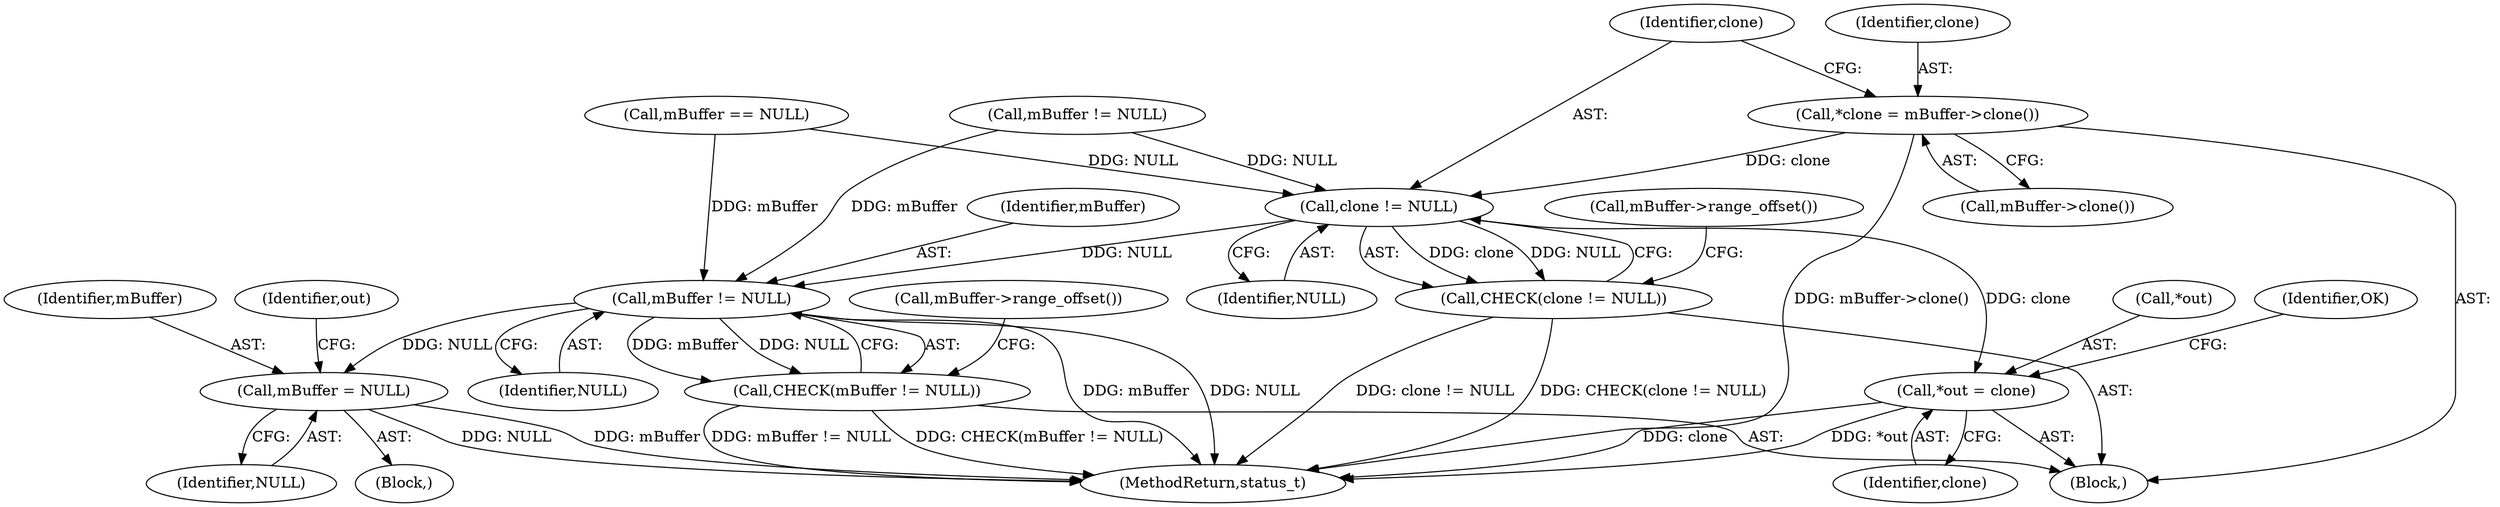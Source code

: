 digraph "0_Android_d48f0f145f8f0f4472bc0af668ac9a8bce44ba9b@pointer" {
"1000549" [label="(Call,*clone = mBuffer->clone())"];
"1000553" [label="(Call,clone != NULL)"];
"1000552" [label="(Call,CHECK(clone != NULL))"];
"1000562" [label="(Call,mBuffer != NULL)"];
"1000561" [label="(Call,CHECK(mBuffer != NULL))"];
"1000582" [label="(Call,mBuffer = NULL)"];
"1000585" [label="(Call,*out = clone)"];
"1000551" [label="(Call,mBuffer->clone())"];
"1000553" [label="(Call,clone != NULL)"];
"1000584" [label="(Identifier,NULL)"];
"1000830" [label="(MethodReturn,status_t)"];
"1000550" [label="(Identifier,clone)"];
"1000458" [label="(Call,mBuffer != NULL)"];
"1000280" [label="(Call,mBuffer == NULL)"];
"1000583" [label="(Identifier,mBuffer)"];
"1000549" [label="(Call,*clone = mBuffer->clone())"];
"1000429" [label="(Block,)"];
"1000561" [label="(Call,CHECK(mBuffer != NULL))"];
"1000564" [label="(Identifier,NULL)"];
"1000552" [label="(Call,CHECK(clone != NULL))"];
"1000582" [label="(Call,mBuffer = NULL)"];
"1000562" [label="(Call,mBuffer != NULL)"];
"1000558" [label="(Call,mBuffer->range_offset())"];
"1000590" [label="(Identifier,OK)"];
"1000585" [label="(Call,*out = clone)"];
"1000588" [label="(Identifier,clone)"];
"1000555" [label="(Identifier,NULL)"];
"1000586" [label="(Call,*out)"];
"1000587" [label="(Identifier,out)"];
"1000563" [label="(Identifier,mBuffer)"];
"1000567" [label="(Call,mBuffer->range_offset())"];
"1000554" [label="(Identifier,clone)"];
"1000580" [label="(Block,)"];
"1000549" -> "1000429"  [label="AST: "];
"1000549" -> "1000551"  [label="CFG: "];
"1000550" -> "1000549"  [label="AST: "];
"1000551" -> "1000549"  [label="AST: "];
"1000554" -> "1000549"  [label="CFG: "];
"1000549" -> "1000830"  [label="DDG: mBuffer->clone()"];
"1000549" -> "1000553"  [label="DDG: clone"];
"1000553" -> "1000552"  [label="AST: "];
"1000553" -> "1000555"  [label="CFG: "];
"1000554" -> "1000553"  [label="AST: "];
"1000555" -> "1000553"  [label="AST: "];
"1000552" -> "1000553"  [label="CFG: "];
"1000553" -> "1000552"  [label="DDG: clone"];
"1000553" -> "1000552"  [label="DDG: NULL"];
"1000458" -> "1000553"  [label="DDG: NULL"];
"1000280" -> "1000553"  [label="DDG: NULL"];
"1000553" -> "1000562"  [label="DDG: NULL"];
"1000553" -> "1000585"  [label="DDG: clone"];
"1000552" -> "1000429"  [label="AST: "];
"1000558" -> "1000552"  [label="CFG: "];
"1000552" -> "1000830"  [label="DDG: clone != NULL"];
"1000552" -> "1000830"  [label="DDG: CHECK(clone != NULL)"];
"1000562" -> "1000561"  [label="AST: "];
"1000562" -> "1000564"  [label="CFG: "];
"1000563" -> "1000562"  [label="AST: "];
"1000564" -> "1000562"  [label="AST: "];
"1000561" -> "1000562"  [label="CFG: "];
"1000562" -> "1000830"  [label="DDG: mBuffer"];
"1000562" -> "1000830"  [label="DDG: NULL"];
"1000562" -> "1000561"  [label="DDG: mBuffer"];
"1000562" -> "1000561"  [label="DDG: NULL"];
"1000458" -> "1000562"  [label="DDG: mBuffer"];
"1000280" -> "1000562"  [label="DDG: mBuffer"];
"1000562" -> "1000582"  [label="DDG: NULL"];
"1000561" -> "1000429"  [label="AST: "];
"1000567" -> "1000561"  [label="CFG: "];
"1000561" -> "1000830"  [label="DDG: mBuffer != NULL"];
"1000561" -> "1000830"  [label="DDG: CHECK(mBuffer != NULL)"];
"1000582" -> "1000580"  [label="AST: "];
"1000582" -> "1000584"  [label="CFG: "];
"1000583" -> "1000582"  [label="AST: "];
"1000584" -> "1000582"  [label="AST: "];
"1000587" -> "1000582"  [label="CFG: "];
"1000582" -> "1000830"  [label="DDG: mBuffer"];
"1000582" -> "1000830"  [label="DDG: NULL"];
"1000585" -> "1000429"  [label="AST: "];
"1000585" -> "1000588"  [label="CFG: "];
"1000586" -> "1000585"  [label="AST: "];
"1000588" -> "1000585"  [label="AST: "];
"1000590" -> "1000585"  [label="CFG: "];
"1000585" -> "1000830"  [label="DDG: clone"];
"1000585" -> "1000830"  [label="DDG: *out"];
}
